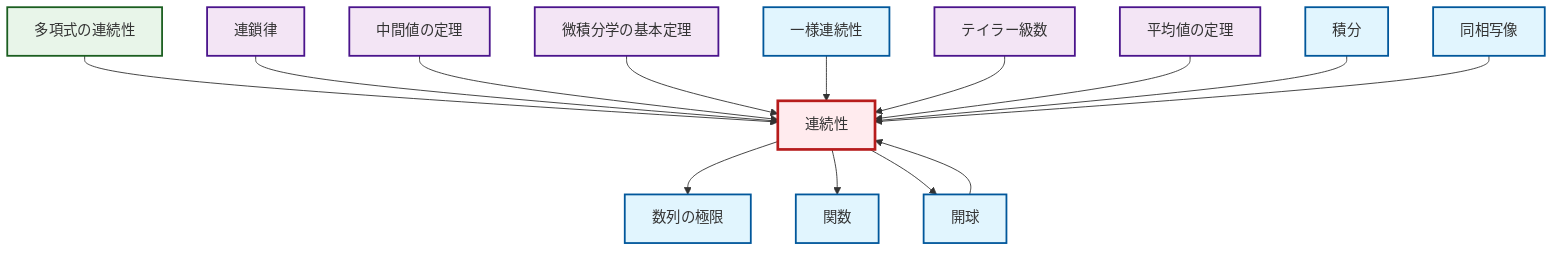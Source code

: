 graph TD
    classDef definition fill:#e1f5fe,stroke:#01579b,stroke-width:2px
    classDef theorem fill:#f3e5f5,stroke:#4a148c,stroke-width:2px
    classDef axiom fill:#fff3e0,stroke:#e65100,stroke-width:2px
    classDef example fill:#e8f5e9,stroke:#1b5e20,stroke-width:2px
    classDef current fill:#ffebee,stroke:#b71c1c,stroke-width:3px
    thm-intermediate-value["中間値の定理"]:::theorem
    def-continuity["連続性"]:::definition
    thm-mean-value["平均値の定理"]:::theorem
    def-uniform-continuity["一様連続性"]:::definition
    thm-taylor-series["テイラー級数"]:::theorem
    def-homeomorphism["同相写像"]:::definition
    def-function["関数"]:::definition
    def-open-ball["開球"]:::definition
    thm-fundamental-calculus["微積分学の基本定理"]:::theorem
    def-integral["積分"]:::definition
    thm-chain-rule["連鎖律"]:::theorem
    ex-polynomial-continuity["多項式の連続性"]:::example
    def-limit["数列の極限"]:::definition
    ex-polynomial-continuity --> def-continuity
    thm-chain-rule --> def-continuity
    def-continuity --> def-limit
    thm-intermediate-value --> def-continuity
    thm-fundamental-calculus --> def-continuity
    def-uniform-continuity --> def-continuity
    thm-taylor-series --> def-continuity
    thm-mean-value --> def-continuity
    def-integral --> def-continuity
    def-homeomorphism --> def-continuity
    def-open-ball --> def-continuity
    def-continuity --> def-function
    def-continuity --> def-open-ball
    class def-continuity current